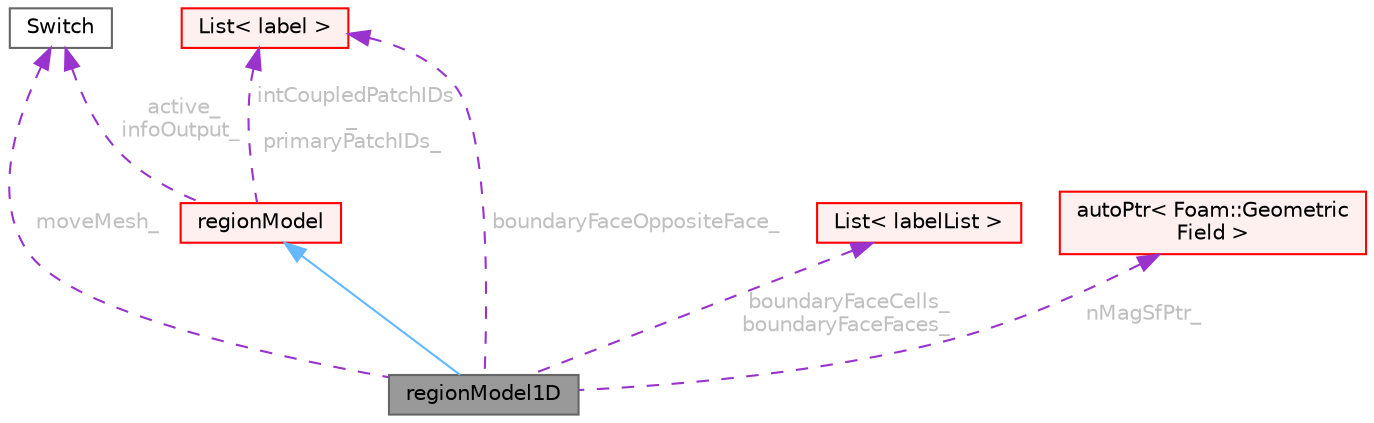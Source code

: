digraph "regionModel1D"
{
 // LATEX_PDF_SIZE
  bgcolor="transparent";
  edge [fontname=Helvetica,fontsize=10,labelfontname=Helvetica,labelfontsize=10];
  node [fontname=Helvetica,fontsize=10,shape=box,height=0.2,width=0.4];
  Node1 [id="Node000001",label="regionModel1D",height=0.2,width=0.4,color="gray40", fillcolor="grey60", style="filled", fontcolor="black",tooltip="Base class for 1-D region models."];
  Node2 -> Node1 [id="edge1_Node000001_Node000002",dir="back",color="steelblue1",style="solid",tooltip=" "];
  Node2 [id="Node000002",label="regionModel",height=0.2,width=0.4,color="red", fillcolor="#FFF0F0", style="filled",URL="$classFoam_1_1regionModels_1_1regionModel.html",tooltip="Base class for region models."];
  Node72 -> Node2 [id="edge2_Node000002_Node000072",dir="back",color="darkorchid3",style="dashed",tooltip=" ",label=" active_\ninfoOutput_",fontcolor="grey" ];
  Node72 [id="Node000072",label="Switch",height=0.2,width=0.4,color="gray40", fillcolor="white", style="filled",URL="$classFoam_1_1Switch.html",tooltip="A simple wrapper around bool so that it can be read as a word: true/false, on/off,..."];
  Node74 -> Node2 [id="edge3_Node000002_Node000074",dir="back",color="darkorchid3",style="dashed",tooltip=" ",label=" intCoupledPatchIDs\l_\nprimaryPatchIDs_",fontcolor="grey" ];
  Node74 [id="Node000074",label="List\< label \>",height=0.2,width=0.4,color="red", fillcolor="#FFF0F0", style="filled",URL="$classFoam_1_1List.html",tooltip=" "];
  Node84 -> Node1 [id="edge4_Node000001_Node000084",dir="back",color="darkorchid3",style="dashed",tooltip=" ",label=" boundaryFaceCells_\nboundaryFaceFaces_",fontcolor="grey" ];
  Node84 [id="Node000084",label="List\< labelList \>",height=0.2,width=0.4,color="red", fillcolor="#FFF0F0", style="filled",URL="$classFoam_1_1List.html",tooltip=" "];
  Node74 -> Node1 [id="edge5_Node000001_Node000074",dir="back",color="darkorchid3",style="dashed",tooltip=" ",label=" boundaryFaceOppositeFace_",fontcolor="grey" ];
  Node86 -> Node1 [id="edge6_Node000001_Node000086",dir="back",color="darkorchid3",style="dashed",tooltip=" ",label=" nMagSfPtr_",fontcolor="grey" ];
  Node86 [id="Node000086",label="autoPtr\< Foam::Geometric\lField \>",height=0.2,width=0.4,color="red", fillcolor="#FFF0F0", style="filled",URL="$classFoam_1_1autoPtr.html",tooltip=" "];
  Node72 -> Node1 [id="edge7_Node000001_Node000072",dir="back",color="darkorchid3",style="dashed",tooltip=" ",label=" moveMesh_",fontcolor="grey" ];
}
